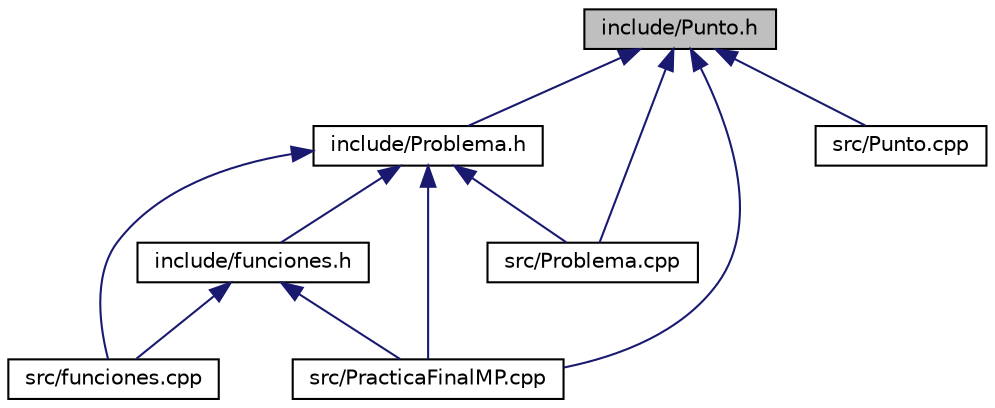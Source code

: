 digraph "include/Punto.h"
{
  edge [fontname="Helvetica",fontsize="10",labelfontname="Helvetica",labelfontsize="10"];
  node [fontname="Helvetica",fontsize="10",shape=record];
  Node1 [label="include/Punto.h",height=0.2,width=0.4,color="black", fillcolor="grey75", style="filled", fontcolor="black"];
  Node1 -> Node2 [dir="back",color="midnightblue",fontsize="10",style="solid"];
  Node2 [label="include/Problema.h",height=0.2,width=0.4,color="black", fillcolor="white", style="filled",URL="$_problema_8h.html"];
  Node2 -> Node3 [dir="back",color="midnightblue",fontsize="10",style="solid"];
  Node3 [label="include/funciones.h",height=0.2,width=0.4,color="black", fillcolor="white", style="filled",URL="$funciones_8h.html"];
  Node3 -> Node4 [dir="back",color="midnightblue",fontsize="10",style="solid"];
  Node4 [label="src/funciones.cpp",height=0.2,width=0.4,color="black", fillcolor="white", style="filled",URL="$funciones_8cpp.html"];
  Node3 -> Node5 [dir="back",color="midnightblue",fontsize="10",style="solid"];
  Node5 [label="src/PracticaFinalMP.cpp",height=0.2,width=0.4,color="black", fillcolor="white", style="filled",URL="$_practica_final_m_p_8cpp.html",tooltip="Práctica Final Metodología de la Programación. Curso 2016/2017. "];
  Node2 -> Node4 [dir="back",color="midnightblue",fontsize="10",style="solid"];
  Node2 -> Node5 [dir="back",color="midnightblue",fontsize="10",style="solid"];
  Node2 -> Node6 [dir="back",color="midnightblue",fontsize="10",style="solid"];
  Node6 [label="src/Problema.cpp",height=0.2,width=0.4,color="black", fillcolor="white", style="filled",URL="$_problema_8cpp.html"];
  Node1 -> Node5 [dir="back",color="midnightblue",fontsize="10",style="solid"];
  Node1 -> Node6 [dir="back",color="midnightblue",fontsize="10",style="solid"];
  Node1 -> Node7 [dir="back",color="midnightblue",fontsize="10",style="solid"];
  Node7 [label="src/Punto.cpp",height=0.2,width=0.4,color="black", fillcolor="white", style="filled",URL="$_punto_8cpp.html"];
}
